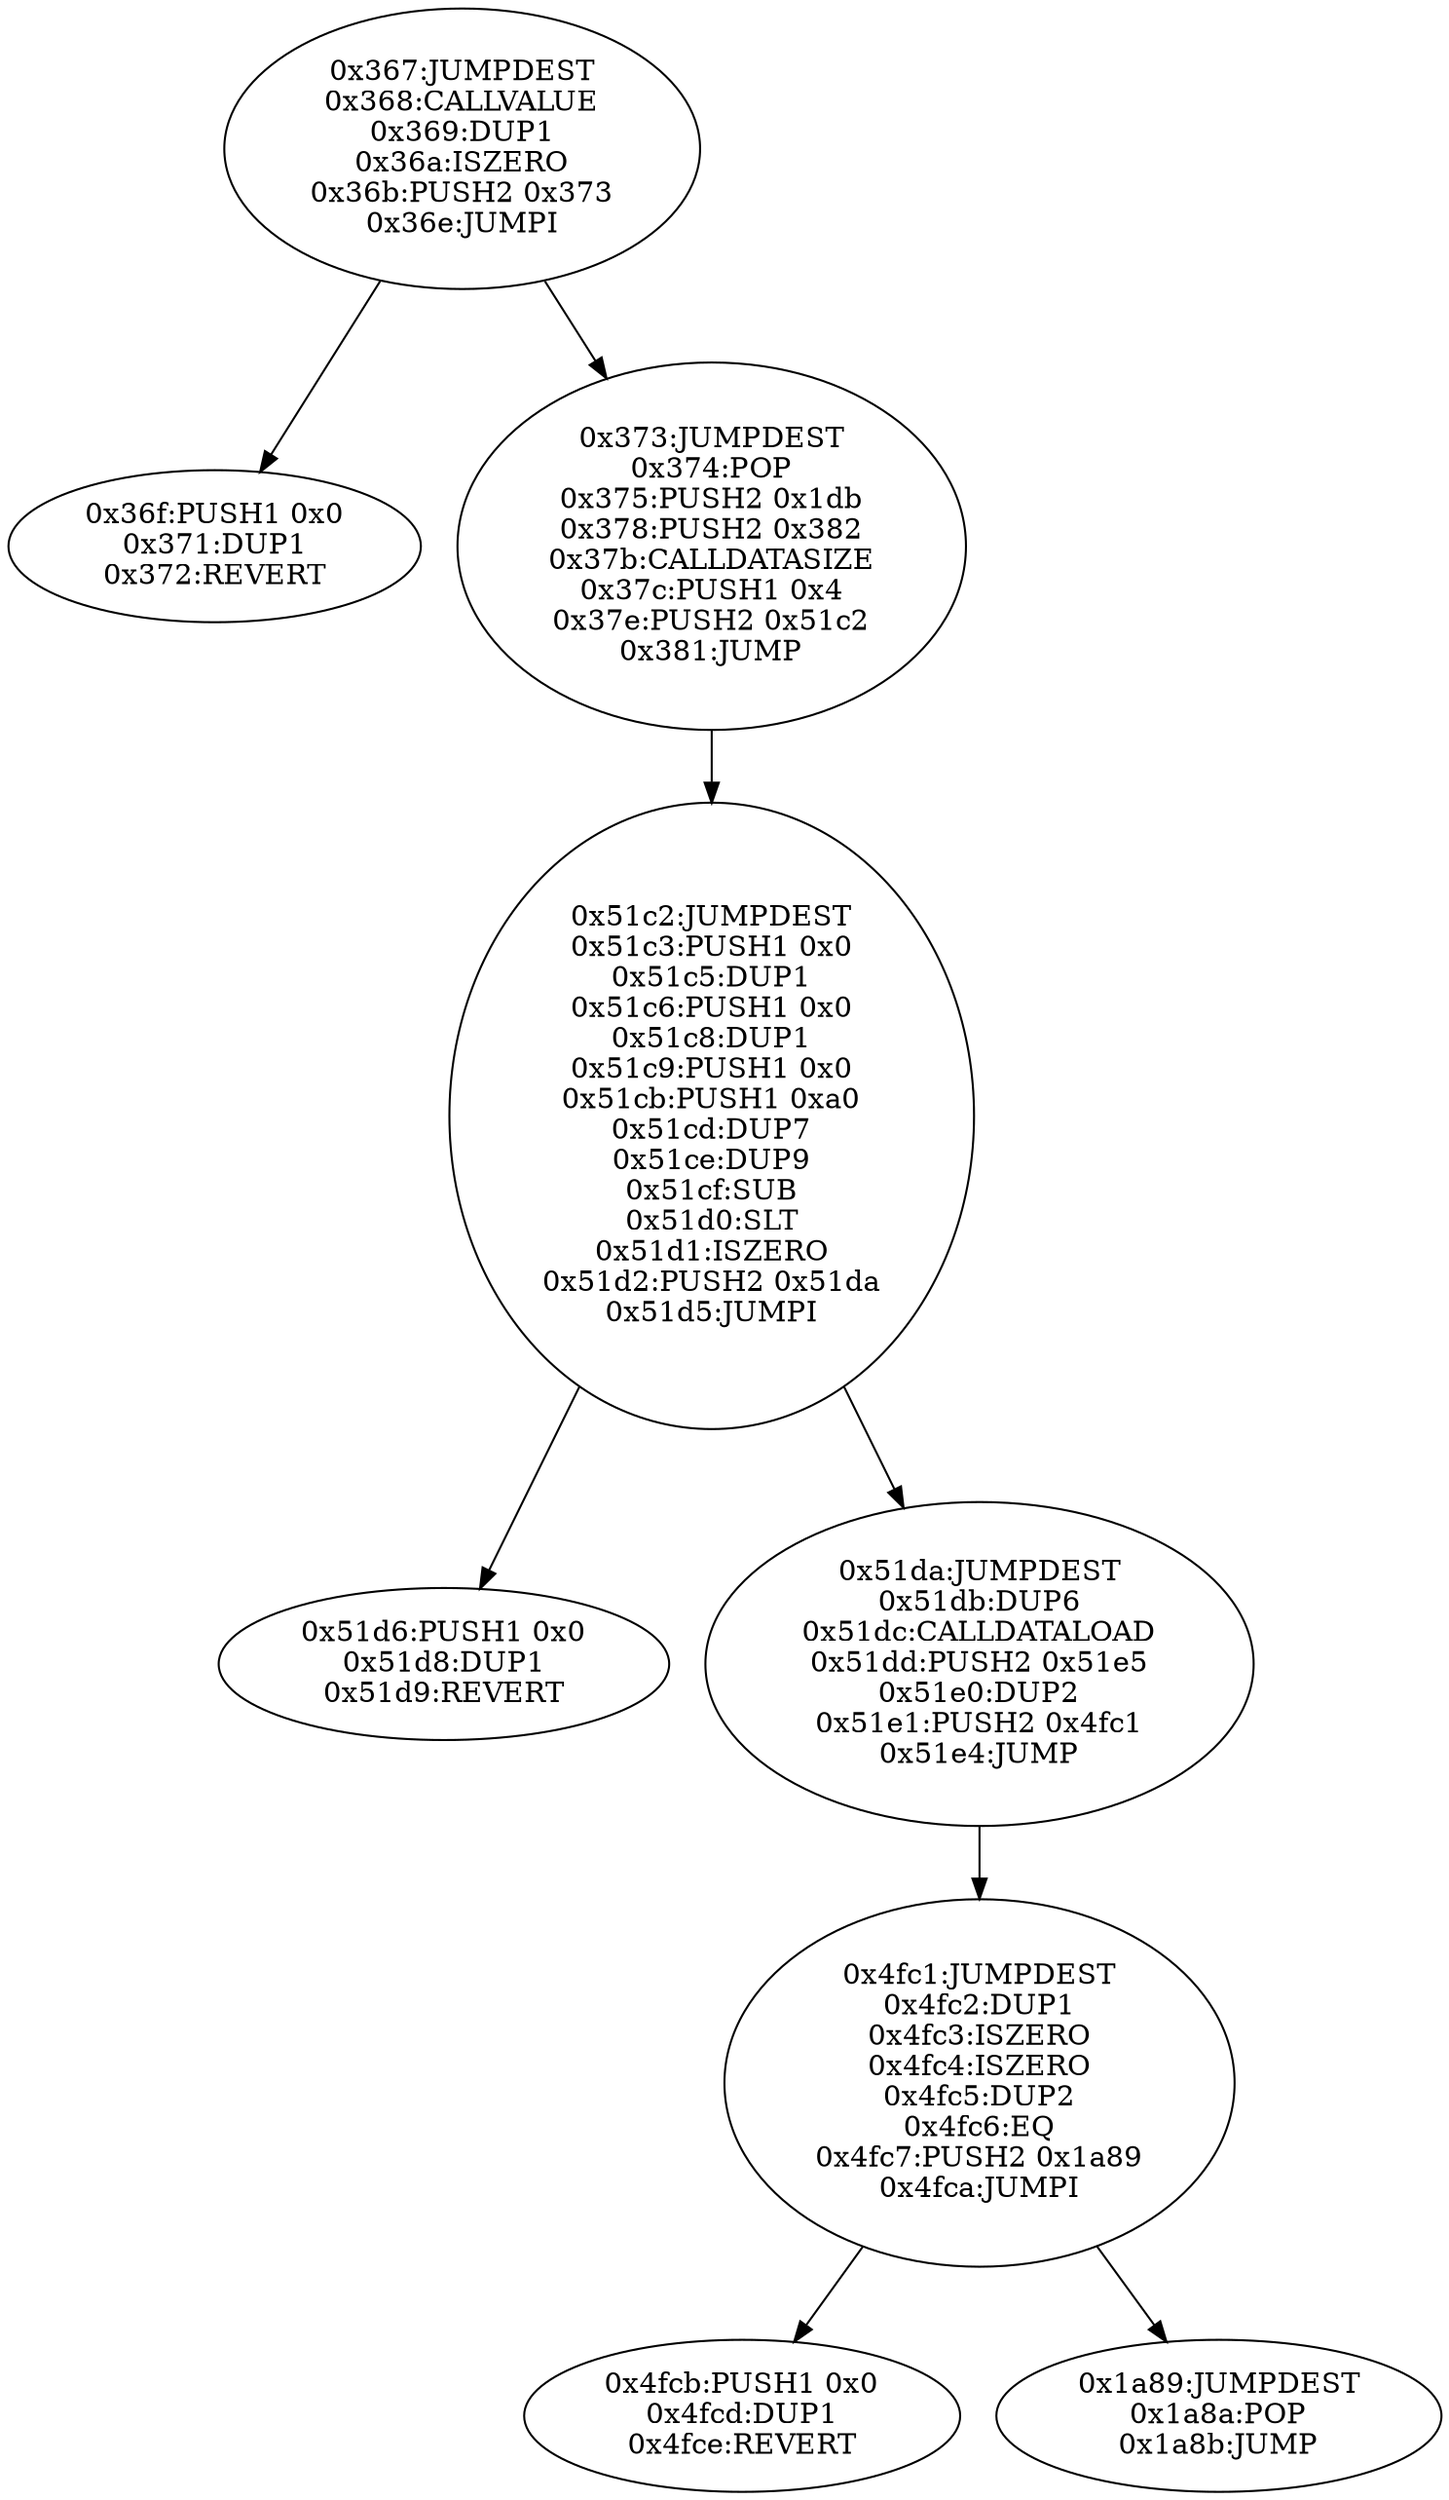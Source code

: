 digraph{
871[label="0x367:JUMPDEST
0x368:CALLVALUE
0x369:DUP1
0x36a:ISZERO
0x36b:PUSH2 0x373
0x36e:JUMPI"]
871 -> 879
871 -> 883
879[label="0x36f:PUSH1 0x0
0x371:DUP1
0x372:REVERT"]
883[label="0x373:JUMPDEST
0x374:POP
0x375:PUSH2 0x1db
0x378:PUSH2 0x382
0x37b:CALLDATASIZE
0x37c:PUSH1 0x4
0x37e:PUSH2 0x51c2
0x381:JUMP"]
883 -> 20930
20930[label="0x51c2:JUMPDEST
0x51c3:PUSH1 0x0
0x51c5:DUP1
0x51c6:PUSH1 0x0
0x51c8:DUP1
0x51c9:PUSH1 0x0
0x51cb:PUSH1 0xa0
0x51cd:DUP7
0x51ce:DUP9
0x51cf:SUB
0x51d0:SLT
0x51d1:ISZERO
0x51d2:PUSH2 0x51da
0x51d5:JUMPI"]
20930 -> 20950
20930 -> 20954
20950[label="0x51d6:PUSH1 0x0
0x51d8:DUP1
0x51d9:REVERT"]
20954[label="0x51da:JUMPDEST
0x51db:DUP6
0x51dc:CALLDATALOAD
0x51dd:PUSH2 0x51e5
0x51e0:DUP2
0x51e1:PUSH2 0x4fc1
0x51e4:JUMP"]
20954 -> 20417
20417[label="0x4fc1:JUMPDEST
0x4fc2:DUP1
0x4fc3:ISZERO
0x4fc4:ISZERO
0x4fc5:DUP2
0x4fc6:EQ
0x4fc7:PUSH2 0x1a89
0x4fca:JUMPI"]
20417 -> 20427
20417 -> 6793
20427[label="0x4fcb:PUSH1 0x0
0x4fcd:DUP1
0x4fce:REVERT"]
6793[label="0x1a89:JUMPDEST
0x1a8a:POP
0x1a8b:JUMP"]

}